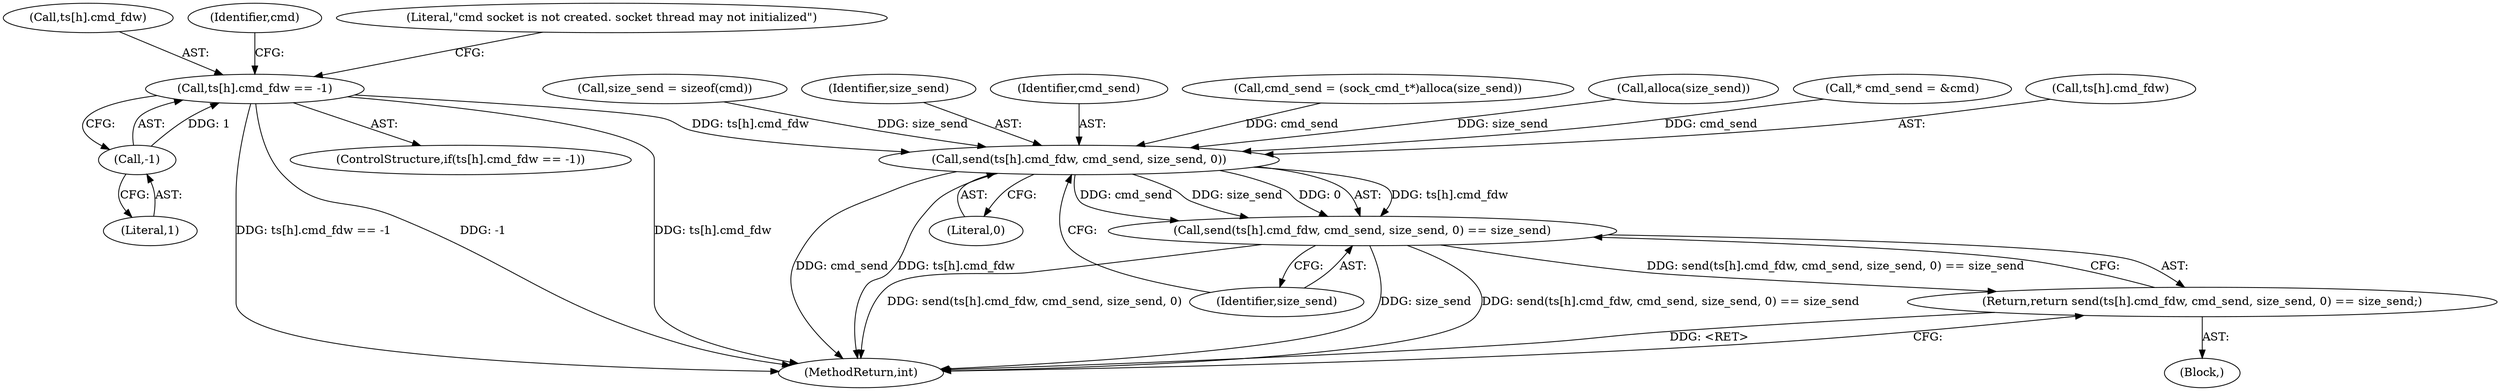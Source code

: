digraph "1_Android_472271b153c5dc53c28beac55480a8d8434b2d5c_39@array" {
"1000122" [label="(Call,ts[h].cmd_fdw == -1)"];
"1000128" [label="(Call,-1)"];
"1000194" [label="(Call,send(ts[h].cmd_fdw, cmd_send, size_send, 0))"];
"1000193" [label="(Call,send(ts[h].cmd_fdw, cmd_send, size_send, 0) == size_send)"];
"1000192" [label="(Return,return send(ts[h].cmd_fdw, cmd_send, size_send, 0) == size_send;)"];
"1000123" [label="(Call,ts[h].cmd_fdw)"];
"1000203" [label="(Identifier,size_send)"];
"1000192" [label="(Return,return send(ts[h].cmd_fdw, cmd_send, size_send, 0) == size_send;)"];
"1000193" [label="(Call,send(ts[h].cmd_fdw, cmd_send, size_send, 0) == size_send)"];
"1000137" [label="(Identifier,cmd)"];
"1000122" [label="(Call,ts[h].cmd_fdw == -1)"];
"1000164" [label="(Call,cmd_send = (sock_cmd_t*)alloca(size_send))"];
"1000168" [label="(Call,alloca(size_send))"];
"1000204" [label="(MethodReturn,int)"];
"1000144" [label="(Call,* cmd_send = &cmd)"];
"1000194" [label="(Call,send(ts[h].cmd_fdw, cmd_send, size_send, 0))"];
"1000132" [label="(Literal,\"cmd socket is not created. socket thread may not initialized\")"];
"1000195" [label="(Call,ts[h].cmd_fdw)"];
"1000128" [label="(Call,-1)"];
"1000106" [label="(Block,)"];
"1000149" [label="(Call,size_send = sizeof(cmd))"];
"1000129" [label="(Literal,1)"];
"1000202" [label="(Literal,0)"];
"1000201" [label="(Identifier,size_send)"];
"1000121" [label="(ControlStructure,if(ts[h].cmd_fdw == -1))"];
"1000200" [label="(Identifier,cmd_send)"];
"1000122" -> "1000121"  [label="AST: "];
"1000122" -> "1000128"  [label="CFG: "];
"1000123" -> "1000122"  [label="AST: "];
"1000128" -> "1000122"  [label="AST: "];
"1000132" -> "1000122"  [label="CFG: "];
"1000137" -> "1000122"  [label="CFG: "];
"1000122" -> "1000204"  [label="DDG: ts[h].cmd_fdw"];
"1000122" -> "1000204"  [label="DDG: ts[h].cmd_fdw == -1"];
"1000122" -> "1000204"  [label="DDG: -1"];
"1000128" -> "1000122"  [label="DDG: 1"];
"1000122" -> "1000194"  [label="DDG: ts[h].cmd_fdw"];
"1000128" -> "1000129"  [label="CFG: "];
"1000129" -> "1000128"  [label="AST: "];
"1000194" -> "1000193"  [label="AST: "];
"1000194" -> "1000202"  [label="CFG: "];
"1000195" -> "1000194"  [label="AST: "];
"1000200" -> "1000194"  [label="AST: "];
"1000201" -> "1000194"  [label="AST: "];
"1000202" -> "1000194"  [label="AST: "];
"1000203" -> "1000194"  [label="CFG: "];
"1000194" -> "1000204"  [label="DDG: cmd_send"];
"1000194" -> "1000204"  [label="DDG: ts[h].cmd_fdw"];
"1000194" -> "1000193"  [label="DDG: ts[h].cmd_fdw"];
"1000194" -> "1000193"  [label="DDG: cmd_send"];
"1000194" -> "1000193"  [label="DDG: size_send"];
"1000194" -> "1000193"  [label="DDG: 0"];
"1000144" -> "1000194"  [label="DDG: cmd_send"];
"1000164" -> "1000194"  [label="DDG: cmd_send"];
"1000168" -> "1000194"  [label="DDG: size_send"];
"1000149" -> "1000194"  [label="DDG: size_send"];
"1000193" -> "1000192"  [label="AST: "];
"1000193" -> "1000203"  [label="CFG: "];
"1000203" -> "1000193"  [label="AST: "];
"1000192" -> "1000193"  [label="CFG: "];
"1000193" -> "1000204"  [label="DDG: send(ts[h].cmd_fdw, cmd_send, size_send, 0)"];
"1000193" -> "1000204"  [label="DDG: size_send"];
"1000193" -> "1000204"  [label="DDG: send(ts[h].cmd_fdw, cmd_send, size_send, 0) == size_send"];
"1000193" -> "1000192"  [label="DDG: send(ts[h].cmd_fdw, cmd_send, size_send, 0) == size_send"];
"1000192" -> "1000106"  [label="AST: "];
"1000204" -> "1000192"  [label="CFG: "];
"1000192" -> "1000204"  [label="DDG: <RET>"];
}
